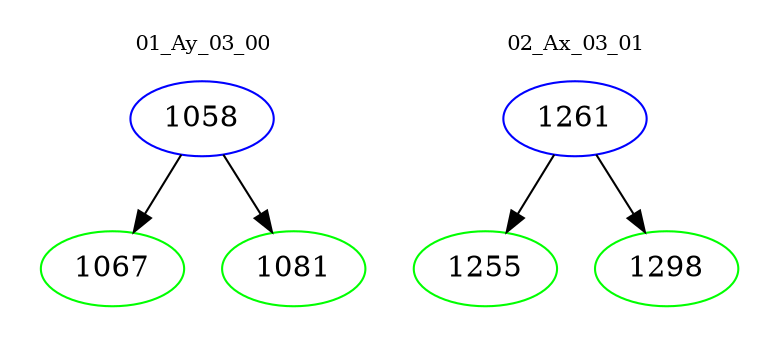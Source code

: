 digraph{
subgraph cluster_0 {
color = white
label = "01_Ay_03_00";
fontsize=10;
T0_1058 [label="1058", color="blue"]
T0_1058 -> T0_1067 [color="black"]
T0_1067 [label="1067", color="green"]
T0_1058 -> T0_1081 [color="black"]
T0_1081 [label="1081", color="green"]
}
subgraph cluster_1 {
color = white
label = "02_Ax_03_01";
fontsize=10;
T1_1261 [label="1261", color="blue"]
T1_1261 -> T1_1255 [color="black"]
T1_1255 [label="1255", color="green"]
T1_1261 -> T1_1298 [color="black"]
T1_1298 [label="1298", color="green"]
}
}

